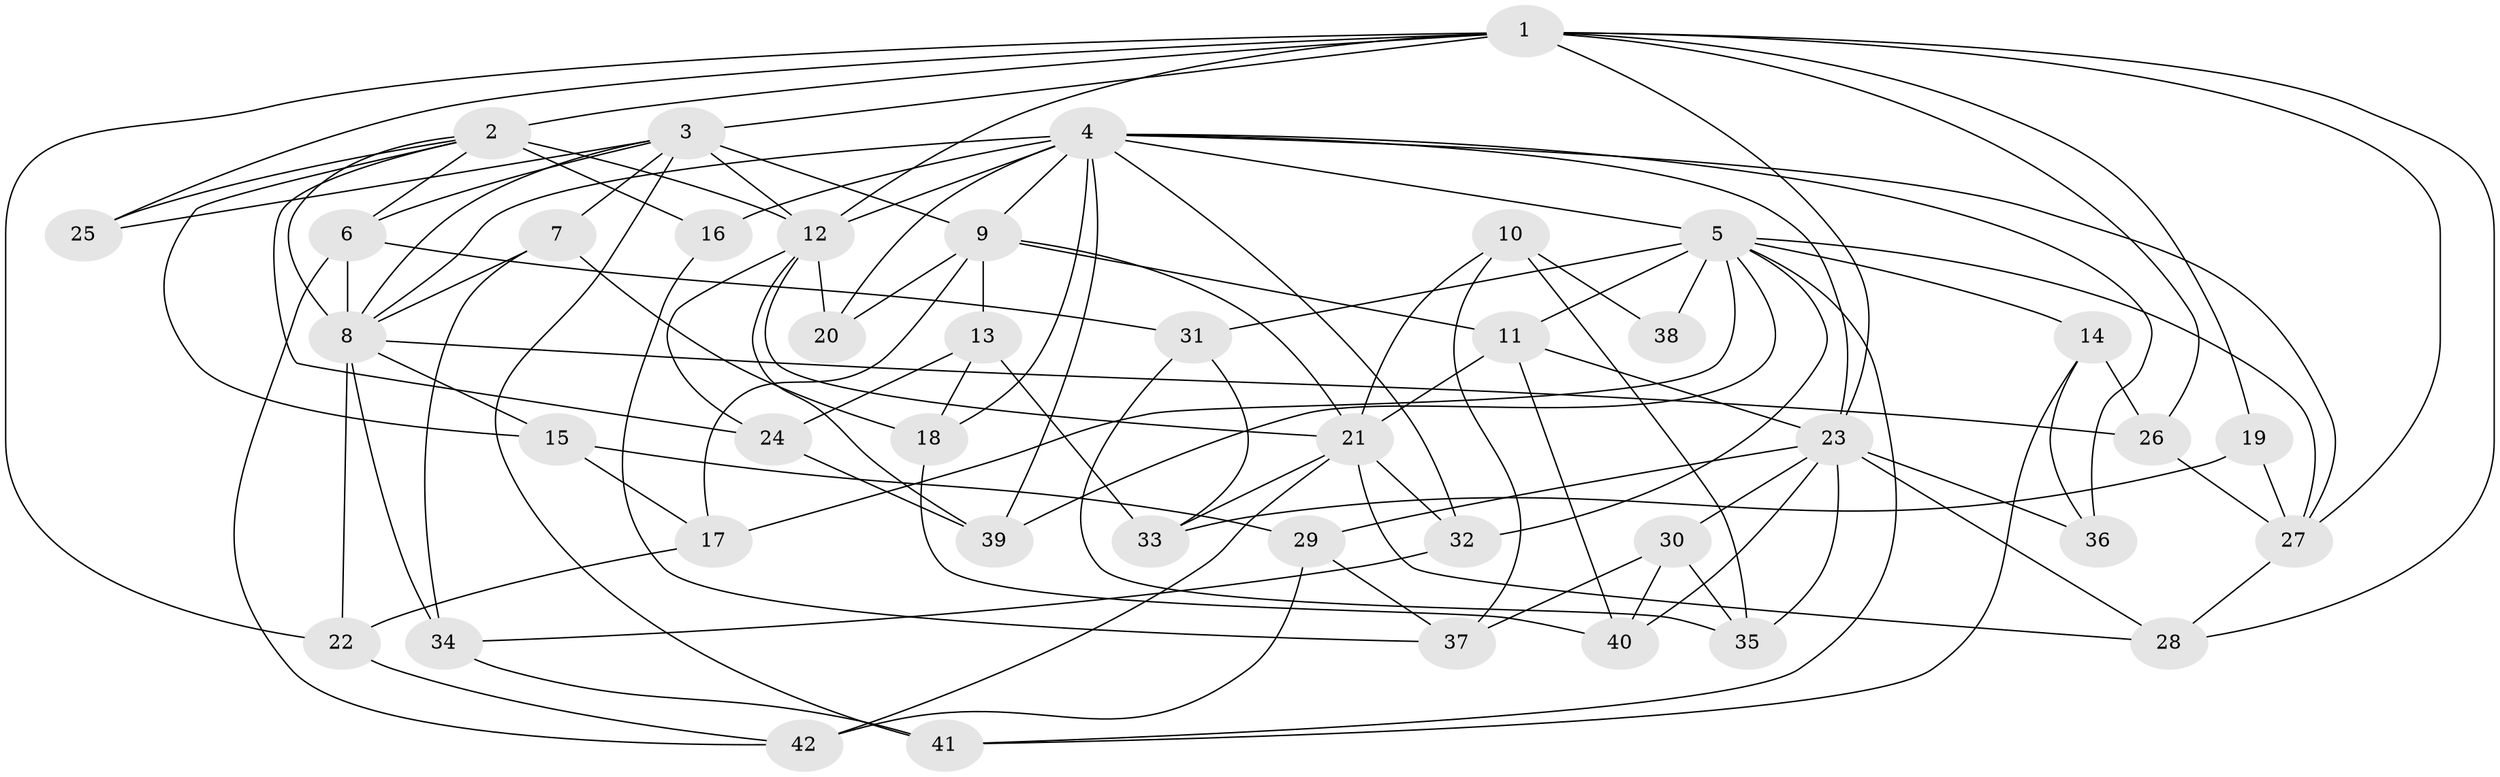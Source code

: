 // original degree distribution, {4: 1.0}
// Generated by graph-tools (version 1.1) at 2025/37/03/09/25 02:37:52]
// undirected, 42 vertices, 107 edges
graph export_dot {
graph [start="1"]
  node [color=gray90,style=filled];
  1;
  2;
  3;
  4;
  5;
  6;
  7;
  8;
  9;
  10;
  11;
  12;
  13;
  14;
  15;
  16;
  17;
  18;
  19;
  20;
  21;
  22;
  23;
  24;
  25;
  26;
  27;
  28;
  29;
  30;
  31;
  32;
  33;
  34;
  35;
  36;
  37;
  38;
  39;
  40;
  41;
  42;
  1 -- 2 [weight=1.0];
  1 -- 3 [weight=2.0];
  1 -- 12 [weight=1.0];
  1 -- 19 [weight=1.0];
  1 -- 22 [weight=1.0];
  1 -- 23 [weight=1.0];
  1 -- 25 [weight=1.0];
  1 -- 26 [weight=1.0];
  1 -- 27 [weight=2.0];
  1 -- 28 [weight=1.0];
  2 -- 6 [weight=1.0];
  2 -- 8 [weight=1.0];
  2 -- 12 [weight=3.0];
  2 -- 15 [weight=1.0];
  2 -- 16 [weight=2.0];
  2 -- 24 [weight=1.0];
  2 -- 25 [weight=2.0];
  3 -- 6 [weight=1.0];
  3 -- 7 [weight=1.0];
  3 -- 8 [weight=1.0];
  3 -- 9 [weight=1.0];
  3 -- 12 [weight=2.0];
  3 -- 25 [weight=1.0];
  3 -- 41 [weight=1.0];
  4 -- 5 [weight=1.0];
  4 -- 8 [weight=1.0];
  4 -- 9 [weight=1.0];
  4 -- 12 [weight=1.0];
  4 -- 16 [weight=1.0];
  4 -- 18 [weight=1.0];
  4 -- 20 [weight=1.0];
  4 -- 23 [weight=1.0];
  4 -- 27 [weight=1.0];
  4 -- 32 [weight=1.0];
  4 -- 36 [weight=1.0];
  4 -- 39 [weight=1.0];
  5 -- 11 [weight=1.0];
  5 -- 14 [weight=1.0];
  5 -- 17 [weight=1.0];
  5 -- 27 [weight=1.0];
  5 -- 31 [weight=1.0];
  5 -- 32 [weight=1.0];
  5 -- 38 [weight=3.0];
  5 -- 39 [weight=1.0];
  5 -- 41 [weight=1.0];
  6 -- 8 [weight=2.0];
  6 -- 31 [weight=1.0];
  6 -- 42 [weight=1.0];
  7 -- 8 [weight=1.0];
  7 -- 18 [weight=1.0];
  7 -- 34 [weight=1.0];
  8 -- 15 [weight=1.0];
  8 -- 22 [weight=1.0];
  8 -- 26 [weight=1.0];
  8 -- 34 [weight=1.0];
  9 -- 11 [weight=1.0];
  9 -- 13 [weight=1.0];
  9 -- 17 [weight=1.0];
  9 -- 20 [weight=1.0];
  9 -- 21 [weight=2.0];
  10 -- 21 [weight=1.0];
  10 -- 35 [weight=1.0];
  10 -- 37 [weight=1.0];
  10 -- 38 [weight=1.0];
  11 -- 21 [weight=2.0];
  11 -- 23 [weight=1.0];
  11 -- 40 [weight=1.0];
  12 -- 20 [weight=2.0];
  12 -- 21 [weight=1.0];
  12 -- 24 [weight=1.0];
  12 -- 39 [weight=1.0];
  13 -- 18 [weight=1.0];
  13 -- 24 [weight=1.0];
  13 -- 33 [weight=1.0];
  14 -- 26 [weight=1.0];
  14 -- 36 [weight=1.0];
  14 -- 41 [weight=1.0];
  15 -- 17 [weight=1.0];
  15 -- 29 [weight=1.0];
  16 -- 37 [weight=1.0];
  17 -- 22 [weight=1.0];
  18 -- 40 [weight=1.0];
  19 -- 27 [weight=2.0];
  19 -- 33 [weight=1.0];
  21 -- 28 [weight=1.0];
  21 -- 32 [weight=1.0];
  21 -- 33 [weight=1.0];
  21 -- 42 [weight=1.0];
  22 -- 42 [weight=1.0];
  23 -- 28 [weight=1.0];
  23 -- 29 [weight=1.0];
  23 -- 30 [weight=1.0];
  23 -- 35 [weight=1.0];
  23 -- 36 [weight=2.0];
  23 -- 40 [weight=1.0];
  24 -- 39 [weight=1.0];
  26 -- 27 [weight=1.0];
  27 -- 28 [weight=1.0];
  29 -- 37 [weight=1.0];
  29 -- 42 [weight=1.0];
  30 -- 35 [weight=1.0];
  30 -- 37 [weight=1.0];
  30 -- 40 [weight=1.0];
  31 -- 33 [weight=1.0];
  31 -- 35 [weight=1.0];
  32 -- 34 [weight=1.0];
  34 -- 41 [weight=1.0];
}
